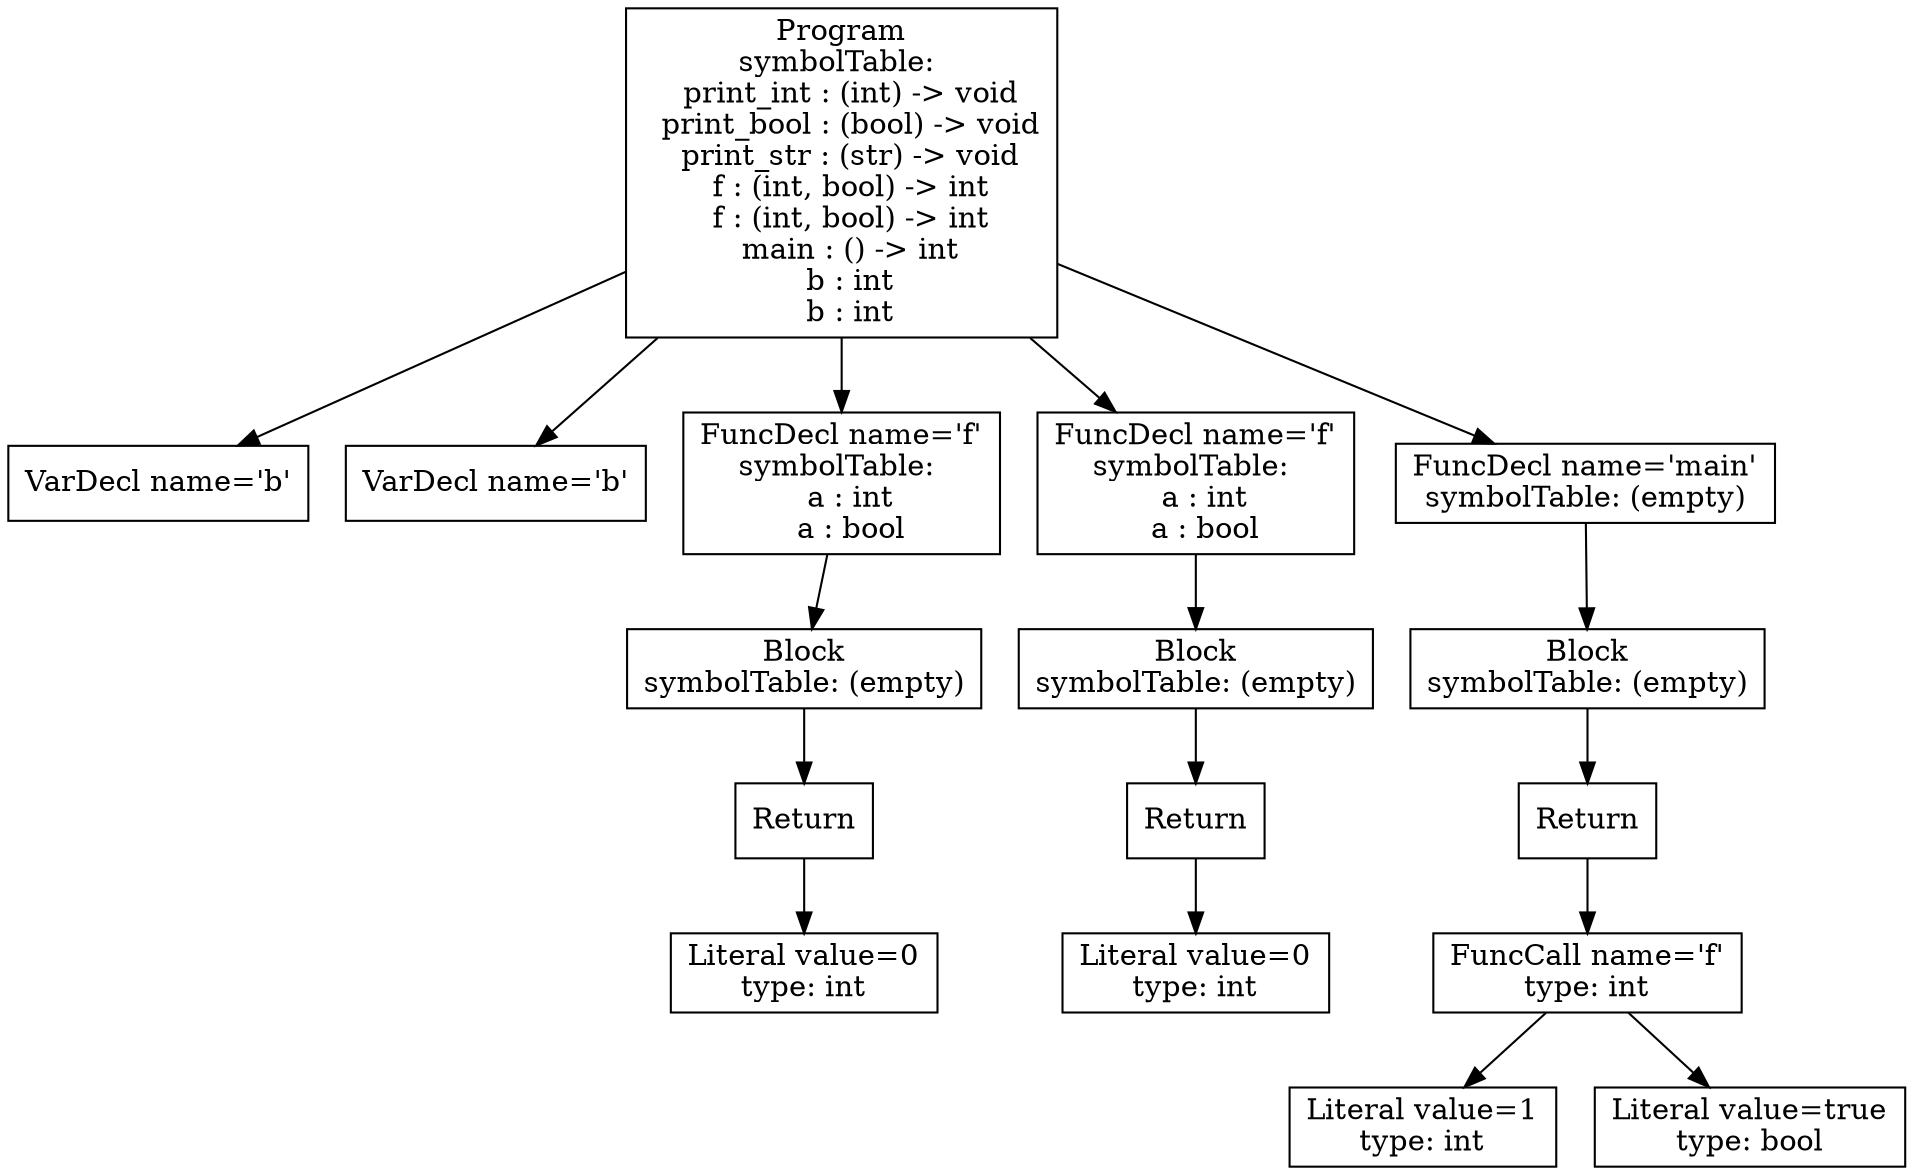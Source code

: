 digraph AST {
1 [shape=box, label="VarDecl name='b'"];
2 [shape=box, label="VarDecl name='b'"];
6 [shape=box, label="Literal value=0\ntype: int"];
5 [shape=box, label="Return"];
5 -> 6;
4 [shape=box, label="Block\nsymbolTable: (empty)"];
4 -> 5;
3 [shape=box, label="FuncDecl name='f'\nsymbolTable: \n  a : int\n  a : bool"];
3 -> 4;
10 [shape=box, label="Literal value=0\ntype: int"];
9 [shape=box, label="Return"];
9 -> 10;
8 [shape=box, label="Block\nsymbolTable: (empty)"];
8 -> 9;
7 [shape=box, label="FuncDecl name='f'\nsymbolTable: \n  a : int\n  a : bool"];
7 -> 8;
15 [shape=box, label="Literal value=1\ntype: int"];
16 [shape=box, label="Literal value=true\ntype: bool"];
14 [shape=box, label="FuncCall name='f'\ntype: int"];
14 -> 15;
14 -> 16;
13 [shape=box, label="Return"];
13 -> 14;
12 [shape=box, label="Block\nsymbolTable: (empty)"];
12 -> 13;
11 [shape=box, label="FuncDecl name='main'\nsymbolTable: (empty)"];
11 -> 12;
0 [shape=box, label="Program\nsymbolTable: \n  print_int : (int) -> void\n  print_bool : (bool) -> void\n  print_str : (str) -> void\n  f : (int, bool) -> int\n  f : (int, bool) -> int\n  main : () -> int\n  b : int\n  b : int"];
0 -> 1;
0 -> 2;
0 -> 3;
0 -> 7;
0 -> 11;
}
